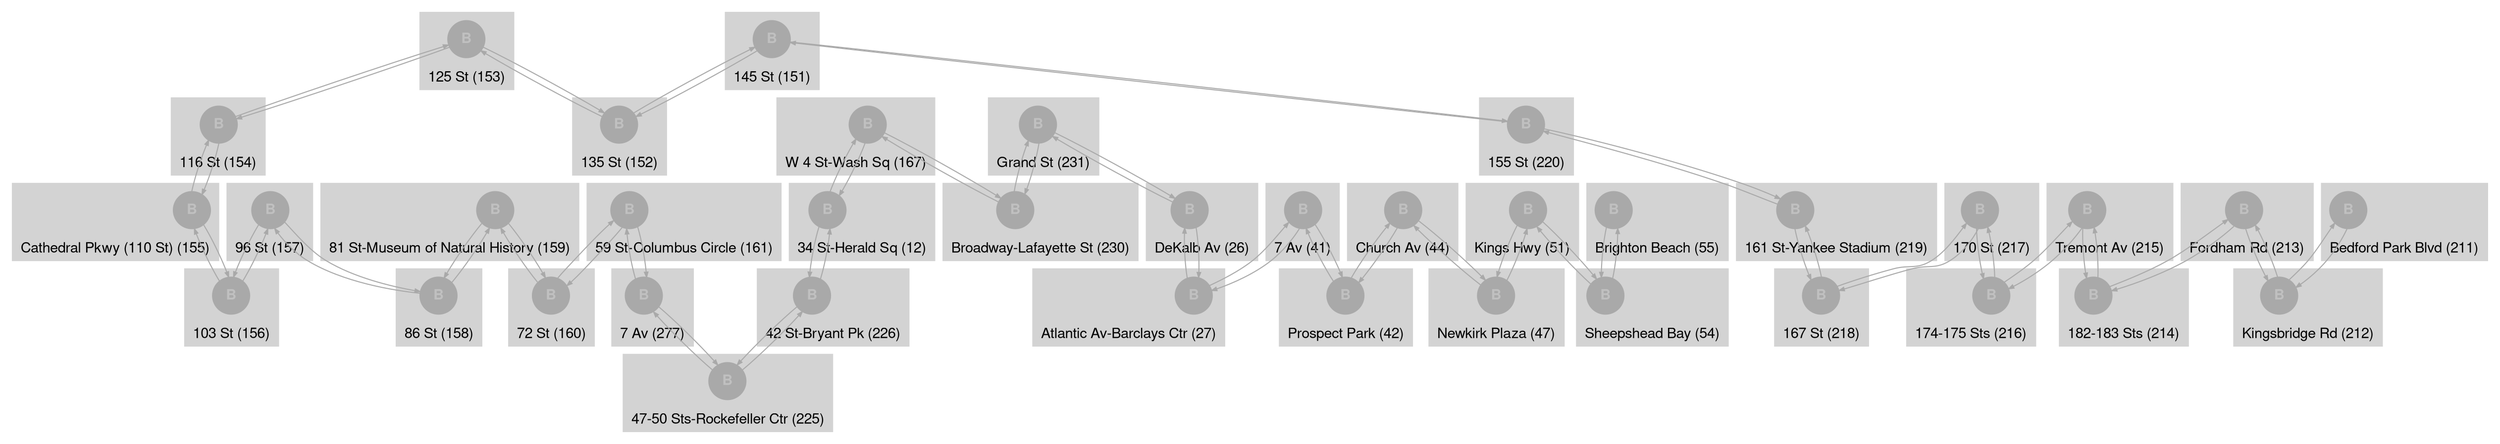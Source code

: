 
digraph G {
  fontname="Helvetica,Arial,sans-serif";
  node [fontname="Helvetica,Arial,sans-serif bold" labelloc="c"];
  edge [fontname="Helvetica,Arial,sans-serif" fontsize=8 arrowsize=0.5];
  
  subgraph cluster_151 {
    style=filled;
    color=lightgrey;
    labelloc="b";
    node [style=filled];
    node [label="B" fillcolor=darkgray, color="darkgray", penwidth=1, fontcolor=gray, shape="circle"]"151_B";
    label = "145 St (151)";
  }

  subgraph cluster_153 {
    style=filled;
    color=lightgrey;
    labelloc="b";
    node [style=filled];
    node [label="B" fillcolor=darkgray, color="darkgray", penwidth=1, fontcolor=gray, shape="circle"]"153_B";
    label = "125 St (153)";
  }

  subgraph cluster_161 {
    style=filled;
    color=lightgrey;
    labelloc="b";
    node [style=filled];
    node [label="B" fillcolor=darkgray, color="darkgray", penwidth=1, fontcolor=gray, shape="circle"]"161_B";
    label = "59 St-Columbus Circle (161)";
  }

  subgraph cluster_167 {
    style=filled;
    color=lightgrey;
    labelloc="b";
    node [style=filled];
    node [label="B" fillcolor=darkgray, color="darkgray", penwidth=1, fontcolor=gray, shape="circle"]"167_B";
    label = "W 4 St-Wash Sq (167)";
  }

  subgraph cluster_152 {
    style=filled;
    color=lightgrey;
    labelloc="b";
    node [style=filled];
    node [label="B" fillcolor=darkgray, color="darkgray", penwidth=1, fontcolor=gray, shape="circle"]"152_B";
    label = "135 St (152)";
  }

  subgraph cluster_154 {
    style=filled;
    color=lightgrey;
    labelloc="b";
    node [style=filled];
    node [label="B" fillcolor=darkgray, color="darkgray", penwidth=1, fontcolor=gray, shape="circle"]"154_B";
    label = "116 St (154)";
  }

  subgraph cluster_155 {
    style=filled;
    color=lightgrey;
    labelloc="b";
    node [style=filled];
    node [label="B" fillcolor=darkgray, color="darkgray", penwidth=1, fontcolor=gray, shape="circle"]"155_B";
    label = "Cathedral Pkwy (110 St) (155)";
  }

  subgraph cluster_156 {
    style=filled;
    color=lightgrey;
    labelloc="b";
    node [style=filled];
    node [label="B" fillcolor=darkgray, color="darkgray", penwidth=1, fontcolor=gray, shape="circle"]"156_B";
    label = "103 St (156)";
  }

  subgraph cluster_157 {
    style=filled;
    color=lightgrey;
    labelloc="b";
    node [style=filled];
    node [label="B" fillcolor=darkgray, color="darkgray", penwidth=1, fontcolor=gray, shape="circle"]"157_B";
    label = "96 St (157)";
  }

  subgraph cluster_158 {
    style=filled;
    color=lightgrey;
    labelloc="b";
    node [style=filled];
    node [label="B" fillcolor=darkgray, color="darkgray", penwidth=1, fontcolor=gray, shape="circle"]"158_B";
    label = "86 St (158)";
  }

  subgraph cluster_159 {
    style=filled;
    color=lightgrey;
    labelloc="b";
    node [style=filled];
    node [label="B" fillcolor=darkgray, color="darkgray", penwidth=1, fontcolor=gray, shape="circle"]"159_B";
    label = "81 St-Museum of Natural History (159)";
  }

  subgraph cluster_160 {
    style=filled;
    color=lightgrey;
    labelloc="b";
    node [style=filled];
    node [label="B" fillcolor=darkgray, color="darkgray", penwidth=1, fontcolor=gray, shape="circle"]"160_B";
    label = "72 St (160)";
  }

  subgraph cluster_211 {
    style=filled;
    color=lightgrey;
    labelloc="b";
    node [style=filled];
    node [label="B" fillcolor=darkgray, color="darkgray", penwidth=1, fontcolor=gray, shape="circle"]"211_B";
    label = "Bedford Park Blvd (211)";
  }

  subgraph cluster_212 {
    style=filled;
    color=lightgrey;
    labelloc="b";
    node [style=filled];
    node [label="B" fillcolor=darkgray, color="darkgray", penwidth=1, fontcolor=gray, shape="circle"]"212_B";
    label = "Kingsbridge Rd (212)";
  }

  subgraph cluster_213 {
    style=filled;
    color=lightgrey;
    labelloc="b";
    node [style=filled];
    node [label="B" fillcolor=darkgray, color="darkgray", penwidth=1, fontcolor=gray, shape="circle"]"213_B";
    label = "Fordham Rd (213)";
  }

  subgraph cluster_214 {
    style=filled;
    color=lightgrey;
    labelloc="b";
    node [style=filled];
    node [label="B" fillcolor=darkgray, color="darkgray", penwidth=1, fontcolor=gray, shape="circle"]"214_B";
    label = "182-183 Sts (214)";
  }

  subgraph cluster_215 {
    style=filled;
    color=lightgrey;
    labelloc="b";
    node [style=filled];
    node [label="B" fillcolor=darkgray, color="darkgray", penwidth=1, fontcolor=gray, shape="circle"]"215_B";
    label = "Tremont Av (215)";
  }

  subgraph cluster_216 {
    style=filled;
    color=lightgrey;
    labelloc="b";
    node [style=filled];
    node [label="B" fillcolor=darkgray, color="darkgray", penwidth=1, fontcolor=gray, shape="circle"]"216_B";
    label = "174-175 Sts (216)";
  }

  subgraph cluster_217 {
    style=filled;
    color=lightgrey;
    labelloc="b";
    node [style=filled];
    node [label="B" fillcolor=darkgray, color="darkgray", penwidth=1, fontcolor=gray, shape="circle"]"217_B";
    label = "170 St (217)";
  }

  subgraph cluster_218 {
    style=filled;
    color=lightgrey;
    labelloc="b";
    node [style=filled];
    node [label="B" fillcolor=darkgray, color="darkgray", penwidth=1, fontcolor=gray, shape="circle"]"218_B";
    label = "167 St (218)";
  }

  subgraph cluster_220 {
    style=filled;
    color=lightgrey;
    labelloc="b";
    node [style=filled];
    node [label="B" fillcolor=darkgray, color="darkgray", penwidth=1, fontcolor=gray, shape="circle"]"220_B";
    label = "155 St (220)";
  }

  subgraph cluster_231 {
    style=filled;
    color=lightgrey;
    labelloc="b";
    node [style=filled];
    node [label="B" fillcolor=darkgray, color="darkgray", penwidth=1, fontcolor=gray, shape="circle"]"231_B";
    label = "Grand St (231)";
  }

  subgraph cluster_219 {
    style=filled;
    color=lightgrey;
    labelloc="b";
    node [style=filled];
    node [label="B" fillcolor=darkgray, color="darkgray", penwidth=1, fontcolor=gray, shape="circle"]"219_B";
    label = "161 St-Yankee Stadium (219)";
  }

  subgraph cluster_277 {
    style=filled;
    color=lightgrey;
    labelloc="b";
    node [style=filled];
    node [label="B" fillcolor=darkgray, color="darkgray", penwidth=1, fontcolor=gray, shape="circle"]"277_B";
    label = "7 Av (277)";
  }

  subgraph cluster_225 {
    style=filled;
    color=lightgrey;
    labelloc="b";
    node [style=filled];
    node [label="B" fillcolor=darkgray, color="darkgray", penwidth=1, fontcolor=gray, shape="circle"]"225_B";
    label = "47-50 Sts-Rockefeller Ctr (225)";
  }

  subgraph cluster_226 {
    style=filled;
    color=lightgrey;
    labelloc="b";
    node [style=filled];
    node [label="B" fillcolor=darkgray, color="darkgray", penwidth=1, fontcolor=gray, shape="circle"]"226_B";
    label = "42 St-Bryant Pk (226)";
  }

  subgraph cluster_230 {
    style=filled;
    color=lightgrey;
    labelloc="b";
    node [style=filled];
    node [label="B" fillcolor=darkgray, color="darkgray", penwidth=1, fontcolor=gray, shape="circle"]"230_B";
    label = "Broadway-Lafayette St (230)";
  }

  subgraph cluster_41 {
    style=filled;
    color=lightgrey;
    labelloc="b";
    node [style=filled];
    node [label="B" fillcolor=darkgray, color="darkgray", penwidth=1, fontcolor=gray, shape="circle"]"41_B";
    label = "7 Av (41)";
  }

  subgraph cluster_44 {
    style=filled;
    color=lightgrey;
    labelloc="b";
    node [style=filled];
    node [label="B" fillcolor=darkgray, color="darkgray", penwidth=1, fontcolor=gray, shape="circle"]"44_B";
    label = "Church Av (44)";
  }

  subgraph cluster_47 {
    style=filled;
    color=lightgrey;
    labelloc="b";
    node [style=filled];
    node [label="B" fillcolor=darkgray, color="darkgray", penwidth=1, fontcolor=gray, shape="circle"]"47_B";
    label = "Newkirk Plaza (47)";
  }

  subgraph cluster_51 {
    style=filled;
    color=lightgrey;
    labelloc="b";
    node [style=filled];
    node [label="B" fillcolor=darkgray, color="darkgray", penwidth=1, fontcolor=gray, shape="circle"]"51_B";
    label = "Kings Hwy (51)";
  }

  subgraph cluster_54 {
    style=filled;
    color=lightgrey;
    labelloc="b";
    node [style=filled];
    node [label="B" fillcolor=darkgray, color="darkgray", penwidth=1, fontcolor=gray, shape="circle"]"54_B";
    label = "Sheepshead Bay (54)";
  }

  subgraph cluster_55 {
    style=filled;
    color=lightgrey;
    labelloc="b";
    node [style=filled];
    node [label="B" fillcolor=darkgray, color="darkgray", penwidth=1, fontcolor=gray, shape="circle"]"55_B";
    label = "Brighton Beach (55)";
  }

  subgraph cluster_26 {
    style=filled;
    color=lightgrey;
    labelloc="b";
    node [style=filled];
    node [label="B" fillcolor=darkgray, color="darkgray", penwidth=1, fontcolor=gray, shape="circle"]"26_B";
    label = "DeKalb Av (26)";
  }

  subgraph cluster_42 {
    style=filled;
    color=lightgrey;
    labelloc="b";
    node [style=filled];
    node [label="B" fillcolor=darkgray, color="darkgray", penwidth=1, fontcolor=gray, shape="circle"]"42_B";
    label = "Prospect Park (42)";
  }

  subgraph cluster_27 {
    style=filled;
    color=lightgrey;
    labelloc="b";
    node [style=filled];
    node [label="B" fillcolor=darkgray, color="darkgray", penwidth=1, fontcolor=gray, shape="circle"]"27_B";
    label = "Atlantic Av-Barclays Ctr (27)";
  }

  subgraph cluster_12 {
    style=filled;
    color=lightgrey;
    labelloc="b";
    node [style=filled];
    node [label="B" fillcolor=darkgray, color="darkgray", penwidth=1, fontcolor=gray, shape="circle"]"12_B";
    label = "34 St-Herald Sq (12)";
  }

  "151_B" -> "220_B"[ color=darkgray fontcolor=darkgray penwidth=1 fontsize=8 arrowsize=0.5];
  "151_B" -> "152_B"[ color=darkgray fontcolor=darkgray penwidth=1 fontsize=8 arrowsize=0.5];
  "153_B" -> "152_B"[ color=darkgray fontcolor=darkgray penwidth=1 fontsize=8 arrowsize=0.5];
  "153_B" -> "154_B"[ color=darkgray fontcolor=darkgray penwidth=1 fontsize=8 arrowsize=0.5];
  "161_B" -> "160_B"[ color=darkgray fontcolor=darkgray penwidth=1 fontsize=8 arrowsize=0.5];
  "161_B" -> "277_B"[ color=darkgray fontcolor=darkgray penwidth=1 fontsize=8 arrowsize=0.5];
  "167_B" -> "230_B"[ color=darkgray fontcolor=darkgray penwidth=1 fontsize=8 arrowsize=0.5];
  "167_B" -> "12_B"[ color=darkgray fontcolor=darkgray penwidth=1 fontsize=8 arrowsize=0.5];
  "152_B" -> "151_B"[ color=darkgray fontcolor=darkgray penwidth=1 fontsize=8 arrowsize=0.5];
  "152_B" -> "153_B"[ color=darkgray fontcolor=darkgray penwidth=1 fontsize=8 arrowsize=0.5];
  "154_B" -> "153_B"[ color=darkgray fontcolor=darkgray penwidth=1 fontsize=8 arrowsize=0.5];
  "154_B" -> "155_B"[ color=darkgray fontcolor=darkgray penwidth=1 fontsize=8 arrowsize=0.5];
  "155_B" -> "154_B"[ color=darkgray fontcolor=darkgray penwidth=1 fontsize=8 arrowsize=0.5];
  "155_B" -> "156_B"[ color=darkgray fontcolor=darkgray penwidth=1 fontsize=8 arrowsize=0.5];
  "156_B" -> "155_B"[ color=darkgray fontcolor=darkgray penwidth=1 fontsize=8 arrowsize=0.5];
  "156_B" -> "157_B"[ color=darkgray fontcolor=darkgray penwidth=1 fontsize=8 arrowsize=0.5];
  "157_B" -> "156_B"[ color=darkgray fontcolor=darkgray penwidth=1 fontsize=8 arrowsize=0.5];
  "157_B" -> "158_B"[ color=darkgray fontcolor=darkgray penwidth=1 fontsize=8 arrowsize=0.5];
  "158_B" -> "157_B"[ color=darkgray fontcolor=darkgray penwidth=1 fontsize=8 arrowsize=0.5];
  "158_B" -> "159_B"[ color=darkgray fontcolor=darkgray penwidth=1 fontsize=8 arrowsize=0.5];
  "159_B" -> "158_B"[ color=darkgray fontcolor=darkgray penwidth=1 fontsize=8 arrowsize=0.5];
  "159_B" -> "160_B"[ color=darkgray fontcolor=darkgray penwidth=1 fontsize=8 arrowsize=0.5];
  "160_B" -> "159_B"[ color=darkgray fontcolor=darkgray penwidth=1 fontsize=8 arrowsize=0.5];
  "160_B" -> "161_B"[ color=darkgray fontcolor=darkgray penwidth=1 fontsize=8 arrowsize=0.5];
  "211_B" -> "212_B"[ color=darkgray fontcolor=darkgray penwidth=1 fontsize=8 arrowsize=0.5];
  "212_B" -> "211_B"[ color=darkgray fontcolor=darkgray penwidth=1 fontsize=8 arrowsize=0.5];
  "212_B" -> "213_B"[ color=darkgray fontcolor=darkgray penwidth=1 fontsize=8 arrowsize=0.5];
  "213_B" -> "212_B"[ color=darkgray fontcolor=darkgray penwidth=1 fontsize=8 arrowsize=0.5];
  "213_B" -> "214_B"[ color=darkgray fontcolor=darkgray penwidth=1 fontsize=8 arrowsize=0.5];
  "214_B" -> "213_B"[ color=darkgray fontcolor=darkgray penwidth=1 fontsize=8 arrowsize=0.5];
  "214_B" -> "215_B"[ color=darkgray fontcolor=darkgray penwidth=1 fontsize=8 arrowsize=0.5];
  "215_B" -> "214_B"[ color=darkgray fontcolor=darkgray penwidth=1 fontsize=8 arrowsize=0.5];
  "215_B" -> "216_B"[ color=darkgray fontcolor=darkgray penwidth=1 fontsize=8 arrowsize=0.5];
  "216_B" -> "215_B"[ color=darkgray fontcolor=darkgray penwidth=1 fontsize=8 arrowsize=0.5];
  "216_B" -> "217_B"[ color=darkgray fontcolor=darkgray penwidth=1 fontsize=8 arrowsize=0.5];
  "217_B" -> "216_B"[ color=darkgray fontcolor=darkgray penwidth=1 fontsize=8 arrowsize=0.5];
  "217_B" -> "218_B"[ color=darkgray fontcolor=darkgray penwidth=1 fontsize=8 arrowsize=0.5];
  "218_B" -> "217_B"[ color=darkgray fontcolor=darkgray penwidth=1 fontsize=8 arrowsize=0.5];
  "218_B" -> "219_B"[ color=darkgray fontcolor=darkgray penwidth=1 fontsize=8 arrowsize=0.5];
  "220_B" -> "219_B"[ color=darkgray fontcolor=darkgray penwidth=1 fontsize=8 arrowsize=0.5];
  "220_B" -> "151_B"[ color=darkgray fontcolor=darkgray penwidth=1 fontsize=8 arrowsize=0.5];
  "231_B" -> "230_B"[ color=darkgray fontcolor=darkgray penwidth=1 fontsize=8 arrowsize=0.5];
  "231_B" -> "26_B"[ color=darkgray fontcolor=darkgray penwidth=1 fontsize=8 arrowsize=0.5];
  "219_B" -> "218_B"[ color=darkgray fontcolor=darkgray penwidth=1 fontsize=8 arrowsize=0.5];
  "219_B" -> "220_B"[ color=darkgray fontcolor=darkgray penwidth=1 fontsize=8 arrowsize=0.5];
  "277_B" -> "161_B"[ color=darkgray fontcolor=darkgray penwidth=1 fontsize=8 arrowsize=0.5];
  "277_B" -> "225_B"[ color=darkgray fontcolor=darkgray penwidth=1 fontsize=8 arrowsize=0.5];
  "225_B" -> "277_B"[ color=darkgray fontcolor=darkgray penwidth=1 fontsize=8 arrowsize=0.5];
  "225_B" -> "226_B"[ color=darkgray fontcolor=darkgray penwidth=1 fontsize=8 arrowsize=0.5];
  "226_B" -> "225_B"[ color=darkgray fontcolor=darkgray penwidth=1 fontsize=8 arrowsize=0.5];
  "226_B" -> "12_B"[ color=darkgray fontcolor=darkgray penwidth=1 fontsize=8 arrowsize=0.5];
  "230_B" -> "167_B"[ color=darkgray fontcolor=darkgray penwidth=1 fontsize=8 arrowsize=0.5];
  "230_B" -> "231_B"[ color=darkgray fontcolor=darkgray penwidth=1 fontsize=8 arrowsize=0.5];
  "41_B" -> "27_B"[ color=darkgray fontcolor=darkgray penwidth=1 fontsize=8 arrowsize=0.5];
  "41_B" -> "42_B"[ color=darkgray fontcolor=darkgray penwidth=1 fontsize=8 arrowsize=0.5];
  "44_B" -> "42_B"[ color=darkgray fontcolor=darkgray penwidth=1 fontsize=8 arrowsize=0.5];
  "44_B" -> "47_B"[ color=darkgray fontcolor=darkgray penwidth=1 fontsize=8 arrowsize=0.5];
  "47_B" -> "44_B"[ color=darkgray fontcolor=darkgray penwidth=1 fontsize=8 arrowsize=0.5];
  "47_B" -> "51_B"[ color=darkgray fontcolor=darkgray penwidth=1 fontsize=8 arrowsize=0.5];
  "51_B" -> "47_B"[ color=darkgray fontcolor=darkgray penwidth=1 fontsize=8 arrowsize=0.5];
  "51_B" -> "54_B"[ color=darkgray fontcolor=darkgray penwidth=1 fontsize=8 arrowsize=0.5];
  "54_B" -> "51_B"[ color=darkgray fontcolor=darkgray penwidth=1 fontsize=8 arrowsize=0.5];
  "54_B" -> "55_B"[ color=darkgray fontcolor=darkgray penwidth=1 fontsize=8 arrowsize=0.5];
  "55_B" -> "54_B"[ color=darkgray fontcolor=darkgray penwidth=1 fontsize=8 arrowsize=0.5];
  "26_B" -> "27_B"[ color=darkgray fontcolor=darkgray penwidth=1 fontsize=8 arrowsize=0.5];
  "26_B" -> "231_B"[ color=darkgray fontcolor=darkgray penwidth=1 fontsize=8 arrowsize=0.5];
  "42_B" -> "41_B"[ color=darkgray fontcolor=darkgray penwidth=1 fontsize=8 arrowsize=0.5];
  "42_B" -> "44_B"[ color=darkgray fontcolor=darkgray penwidth=1 fontsize=8 arrowsize=0.5];
  "27_B" -> "41_B"[ color=darkgray fontcolor=darkgray penwidth=1 fontsize=8 arrowsize=0.5];
  "27_B" -> "26_B"[ color=darkgray fontcolor=darkgray penwidth=1 fontsize=8 arrowsize=0.5];
  "12_B" -> "226_B"[ color=darkgray fontcolor=darkgray penwidth=1 fontsize=8 arrowsize=0.5];
  "12_B" -> "167_B"[ color=darkgray fontcolor=darkgray penwidth=1 fontsize=8 arrowsize=0.5];

}
